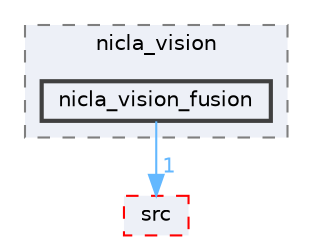 digraph "Face_Access_inferencing/examples/nicla_vision/nicla_vision_fusion"
{
 // LATEX_PDF_SIZE
  bgcolor="transparent";
  edge [fontname=Helvetica,fontsize=10,labelfontname=Helvetica,labelfontsize=10];
  node [fontname=Helvetica,fontsize=10,shape=box,height=0.2,width=0.4];
  compound=true
  subgraph clusterdir_bdeed0e3448bb00e9e4eda6119adab23 {
    graph [ bgcolor="#edf0f7", pencolor="grey50", label="nicla_vision", fontname=Helvetica,fontsize=10 style="filled,dashed", URL="dir_bdeed0e3448bb00e9e4eda6119adab23.html",tooltip=""]
  dir_1a55099a714613e5ceca203a7eeb9acb [label="nicla_vision_fusion", fillcolor="#edf0f7", color="grey25", style="filled,bold", URL="dir_1a55099a714613e5ceca203a7eeb9acb.html",tooltip=""];
  }
  dir_a10e16a828caf535b3ccf4484f92e610 [label="src", fillcolor="#edf0f7", color="red", style="filled,dashed", URL="dir_a10e16a828caf535b3ccf4484f92e610.html",tooltip=""];
  dir_1a55099a714613e5ceca203a7eeb9acb->dir_a10e16a828caf535b3ccf4484f92e610 [headlabel="1", labeldistance=1.5 headhref="dir_000215_000302.html" href="dir_000215_000302.html" color="steelblue1" fontcolor="steelblue1"];
}
